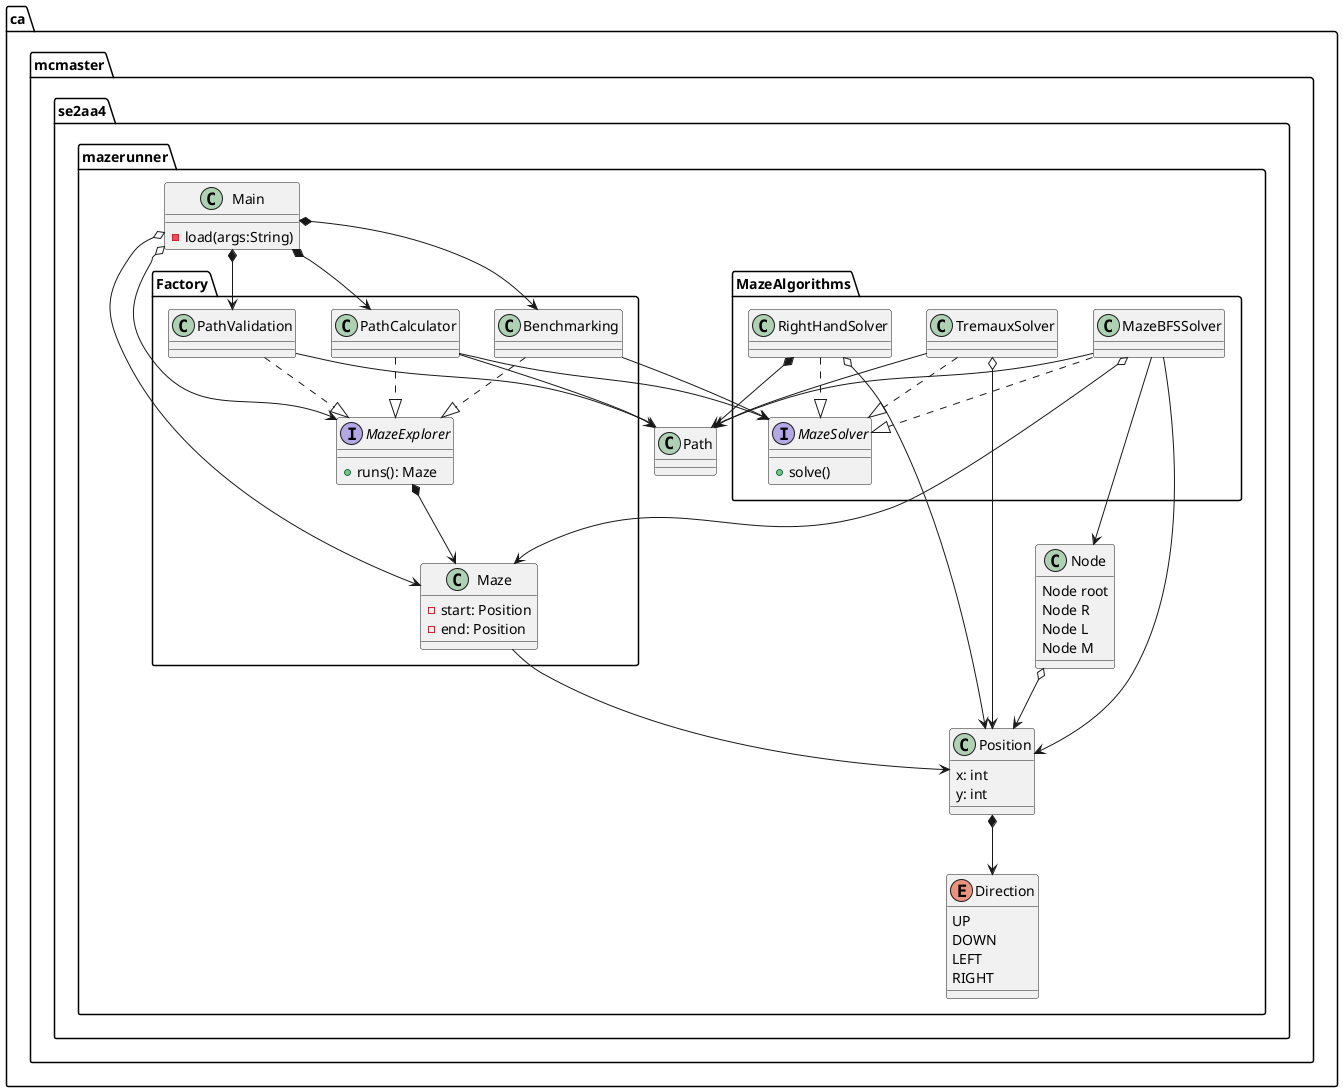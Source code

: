 @startuml ClassDiagram
package "ca.mcmaster.se2aa4.mazerunner" {
    enum Direction {
        UP
        DOWN
        LEFT
        RIGHT
    }

    class Node {
        Node root
        Node R
        Node L
        Node M
    }

    class Position {
        x: int
        y: int
        
    }

    class Path {
        
    }
    
    
    
    class Main{
        -load(args:String)
    }

    
    package "ca.mcmaster.se2aa4.mazerunner.MazeAlgorithms"{
        interface MazeSolver{
        +solve()
        }

        class RightHandSolver{

        }
        
        class TremauxSolver{

        }
        class MazeBFSSolver{

        } 

    } 
    package "ca.mcmaster.se2aa4.mazerunner.Factory" {
        interface MazeExplorer {
            +runs(): Maze
        }

        class Benchmarking {
        
        }   

        class PathCalculator {
        
        }

        class PathValidation{

        }

        class Maze {
        
        -start: Position
        -end: Position
        
        }

    }
}



Benchmarking ..|> MazeExplorer
PathCalculator ..|> MazeExplorer
PathValidation ..|> MazeExplorer

PathCalculator --> MazeSolver

TremauxSolver --> Path

Maze --> Position
Benchmarking --> MazeSolver

MazeBFSSolver ..|> MazeSolver
RightHandSolver ..|> MazeSolver
TremauxSolver ..|> MazeSolver

MazeExplorer *--> Maze

Main o--> Maze
Main o--> MazeExplorer
Main *--> Benchmarking
Main *--> PathCalculator
Main *--> PathValidation
Path <-- PathValidation

MazeBFSSolver o--> Maze
MazeBFSSolver --> Node
MazeBFSSolver --> Path
PathCalculator --> Path

MazeBFSSolver --> Position

Node o--> Position

Position *--> Direction

RightHandSolver *--> Path

RightHandSolver o--> Position


TremauxSolver o--> Position


@enduml